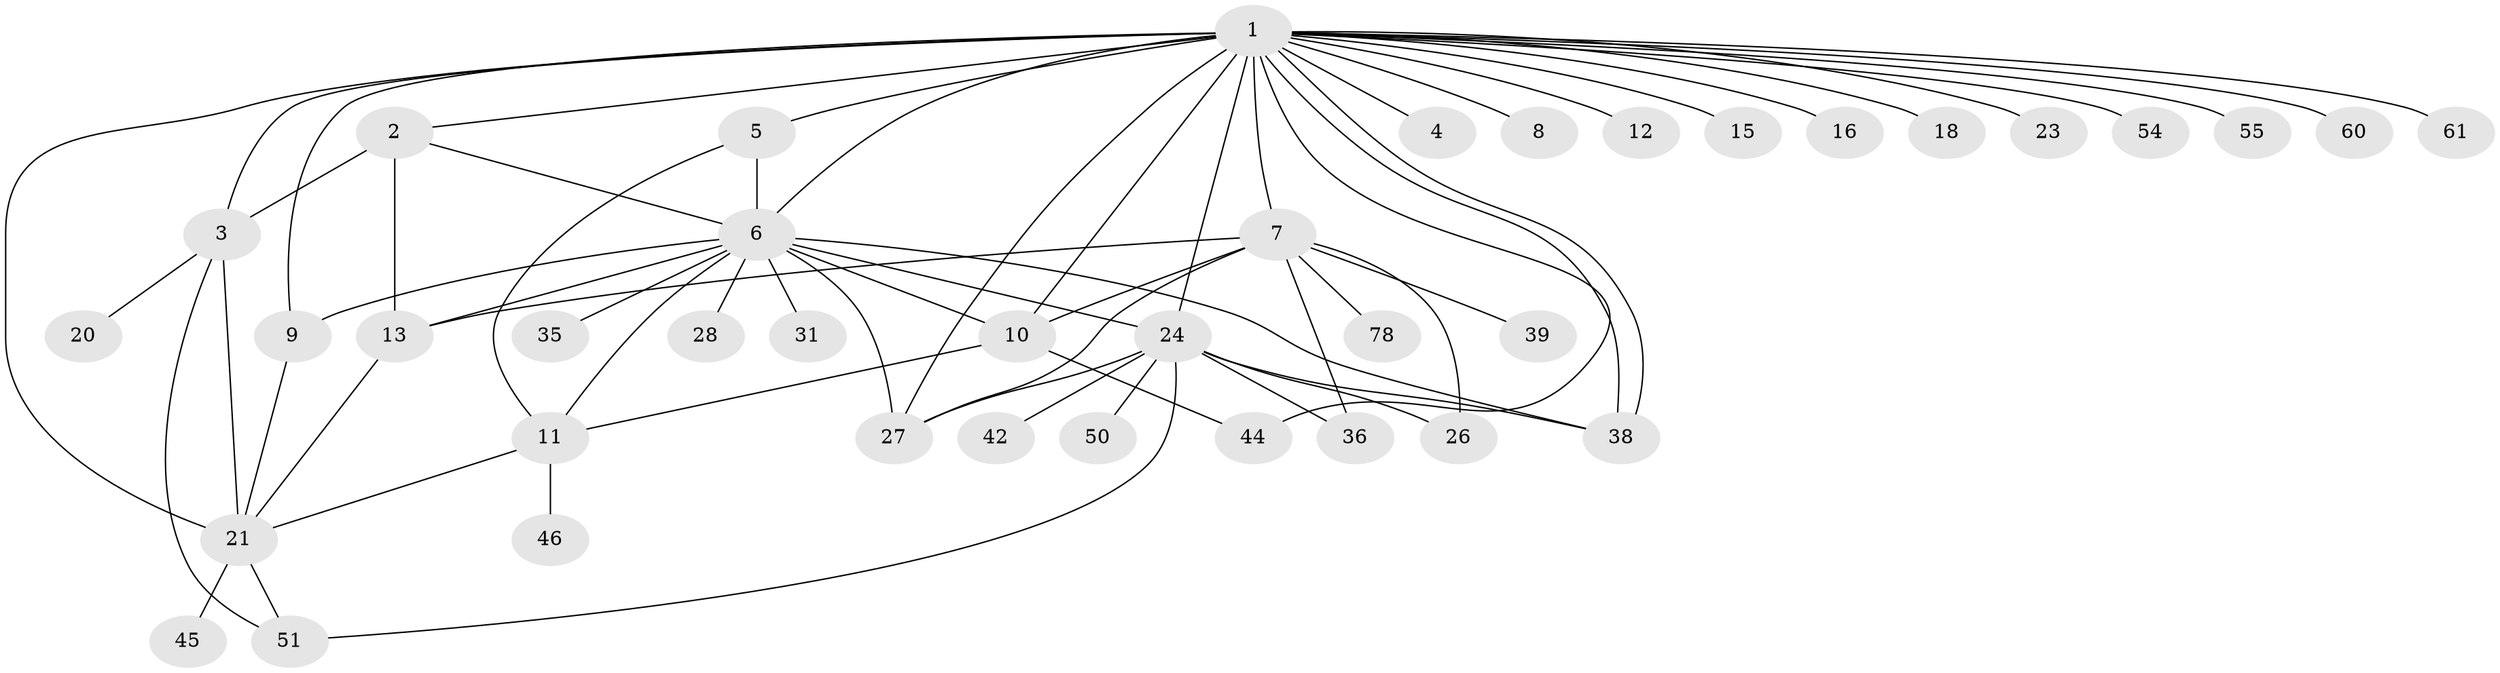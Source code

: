// original degree distribution, {28: 0.01282051282051282, 5: 0.07692307692307693, 1: 0.41025641025641024, 4: 0.10256410256410256, 12: 0.01282051282051282, 8: 0.01282051282051282, 3: 0.11538461538461539, 2: 0.23076923076923078, 7: 0.01282051282051282, 6: 0.01282051282051282}
// Generated by graph-tools (version 1.1) at 2025/18/03/04/25 18:18:02]
// undirected, 39 vertices, 64 edges
graph export_dot {
graph [start="1"]
  node [color=gray90,style=filled];
  1;
  2;
  3 [super="+22"];
  4;
  5 [super="+47"];
  6 [super="+43+59+17"];
  7;
  8;
  9 [super="+14"];
  10 [super="+32+33+52"];
  11 [super="+19"];
  12;
  13 [super="+37+69"];
  15 [super="+58"];
  16;
  18;
  20 [super="+65"];
  21 [super="+29+41+25"];
  23;
  24 [super="+30"];
  26;
  27 [super="+74+68+49"];
  28;
  31;
  35;
  36 [super="+40"];
  38 [super="+63"];
  39;
  42;
  44 [super="+76+75"];
  45;
  46;
  50;
  51;
  54;
  55;
  60;
  61 [super="+64"];
  78;
  1 -- 2;
  1 -- 3 [weight=2];
  1 -- 4;
  1 -- 5;
  1 -- 6;
  1 -- 7;
  1 -- 8;
  1 -- 9 [weight=2];
  1 -- 12;
  1 -- 15;
  1 -- 16;
  1 -- 18;
  1 -- 21 [weight=2];
  1 -- 23;
  1 -- 24 [weight=2];
  1 -- 27;
  1 -- 38;
  1 -- 38;
  1 -- 54;
  1 -- 55;
  1 -- 60;
  1 -- 61;
  1 -- 10;
  1 -- 44;
  2 -- 3 [weight=2];
  2 -- 6;
  2 -- 13;
  3 -- 20;
  3 -- 51;
  3 -- 21 [weight=2];
  5 -- 6;
  5 -- 11;
  6 -- 9;
  6 -- 28;
  6 -- 31;
  6 -- 35;
  6 -- 27;
  6 -- 38;
  6 -- 10;
  6 -- 13;
  6 -- 11;
  6 -- 24;
  7 -- 10;
  7 -- 13;
  7 -- 26;
  7 -- 36;
  7 -- 39;
  7 -- 78;
  7 -- 27;
  9 -- 21;
  10 -- 44;
  10 -- 11;
  11 -- 46;
  11 -- 21;
  13 -- 21;
  21 -- 45;
  21 -- 51;
  24 -- 42;
  24 -- 50;
  24 -- 51;
  24 -- 36;
  24 -- 38;
  24 -- 26;
  24 -- 27;
}
